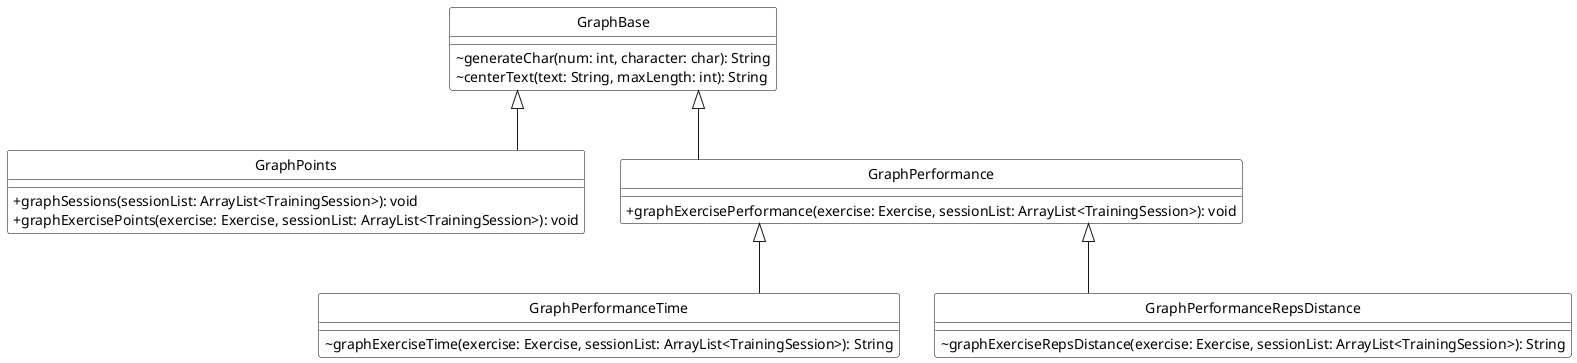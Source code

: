 @startuml

skinparam linetype ortho
hide circle
skinparam classAttributeIconSize 0
skinparam classBackgroundColor White
skinparam classBorderColor Black

class GraphBase {
    ~ generateChar(num: int, character: char): String
    ~ centerText(text: String, maxLength: int): String
}

class GraphPoints {
    + graphSessions(sessionList: ArrayList<TrainingSession>): void
    + graphExercisePoints(exercise: Exercise, sessionList: ArrayList<TrainingSession>): void
}

class GraphPerformance {
    + graphExercisePerformance(exercise: Exercise, sessionList: ArrayList<TrainingSession>): void
}

class GraphPerformanceTime {
    ~ graphExerciseTime(exercise: Exercise, sessionList: ArrayList<TrainingSession>): String
}

class GraphPerformanceRepsDistance {
    ~ graphExerciseRepsDistance(exercise: Exercise, sessionList: ArrayList<TrainingSession>): String
}

' Relationships
GraphBase <|-- GraphPoints
GraphBase <|-- GraphPerformance
GraphPerformance <|-- GraphPerformanceTime
GraphPerformance <|-- GraphPerformanceRepsDistance

@enduml
